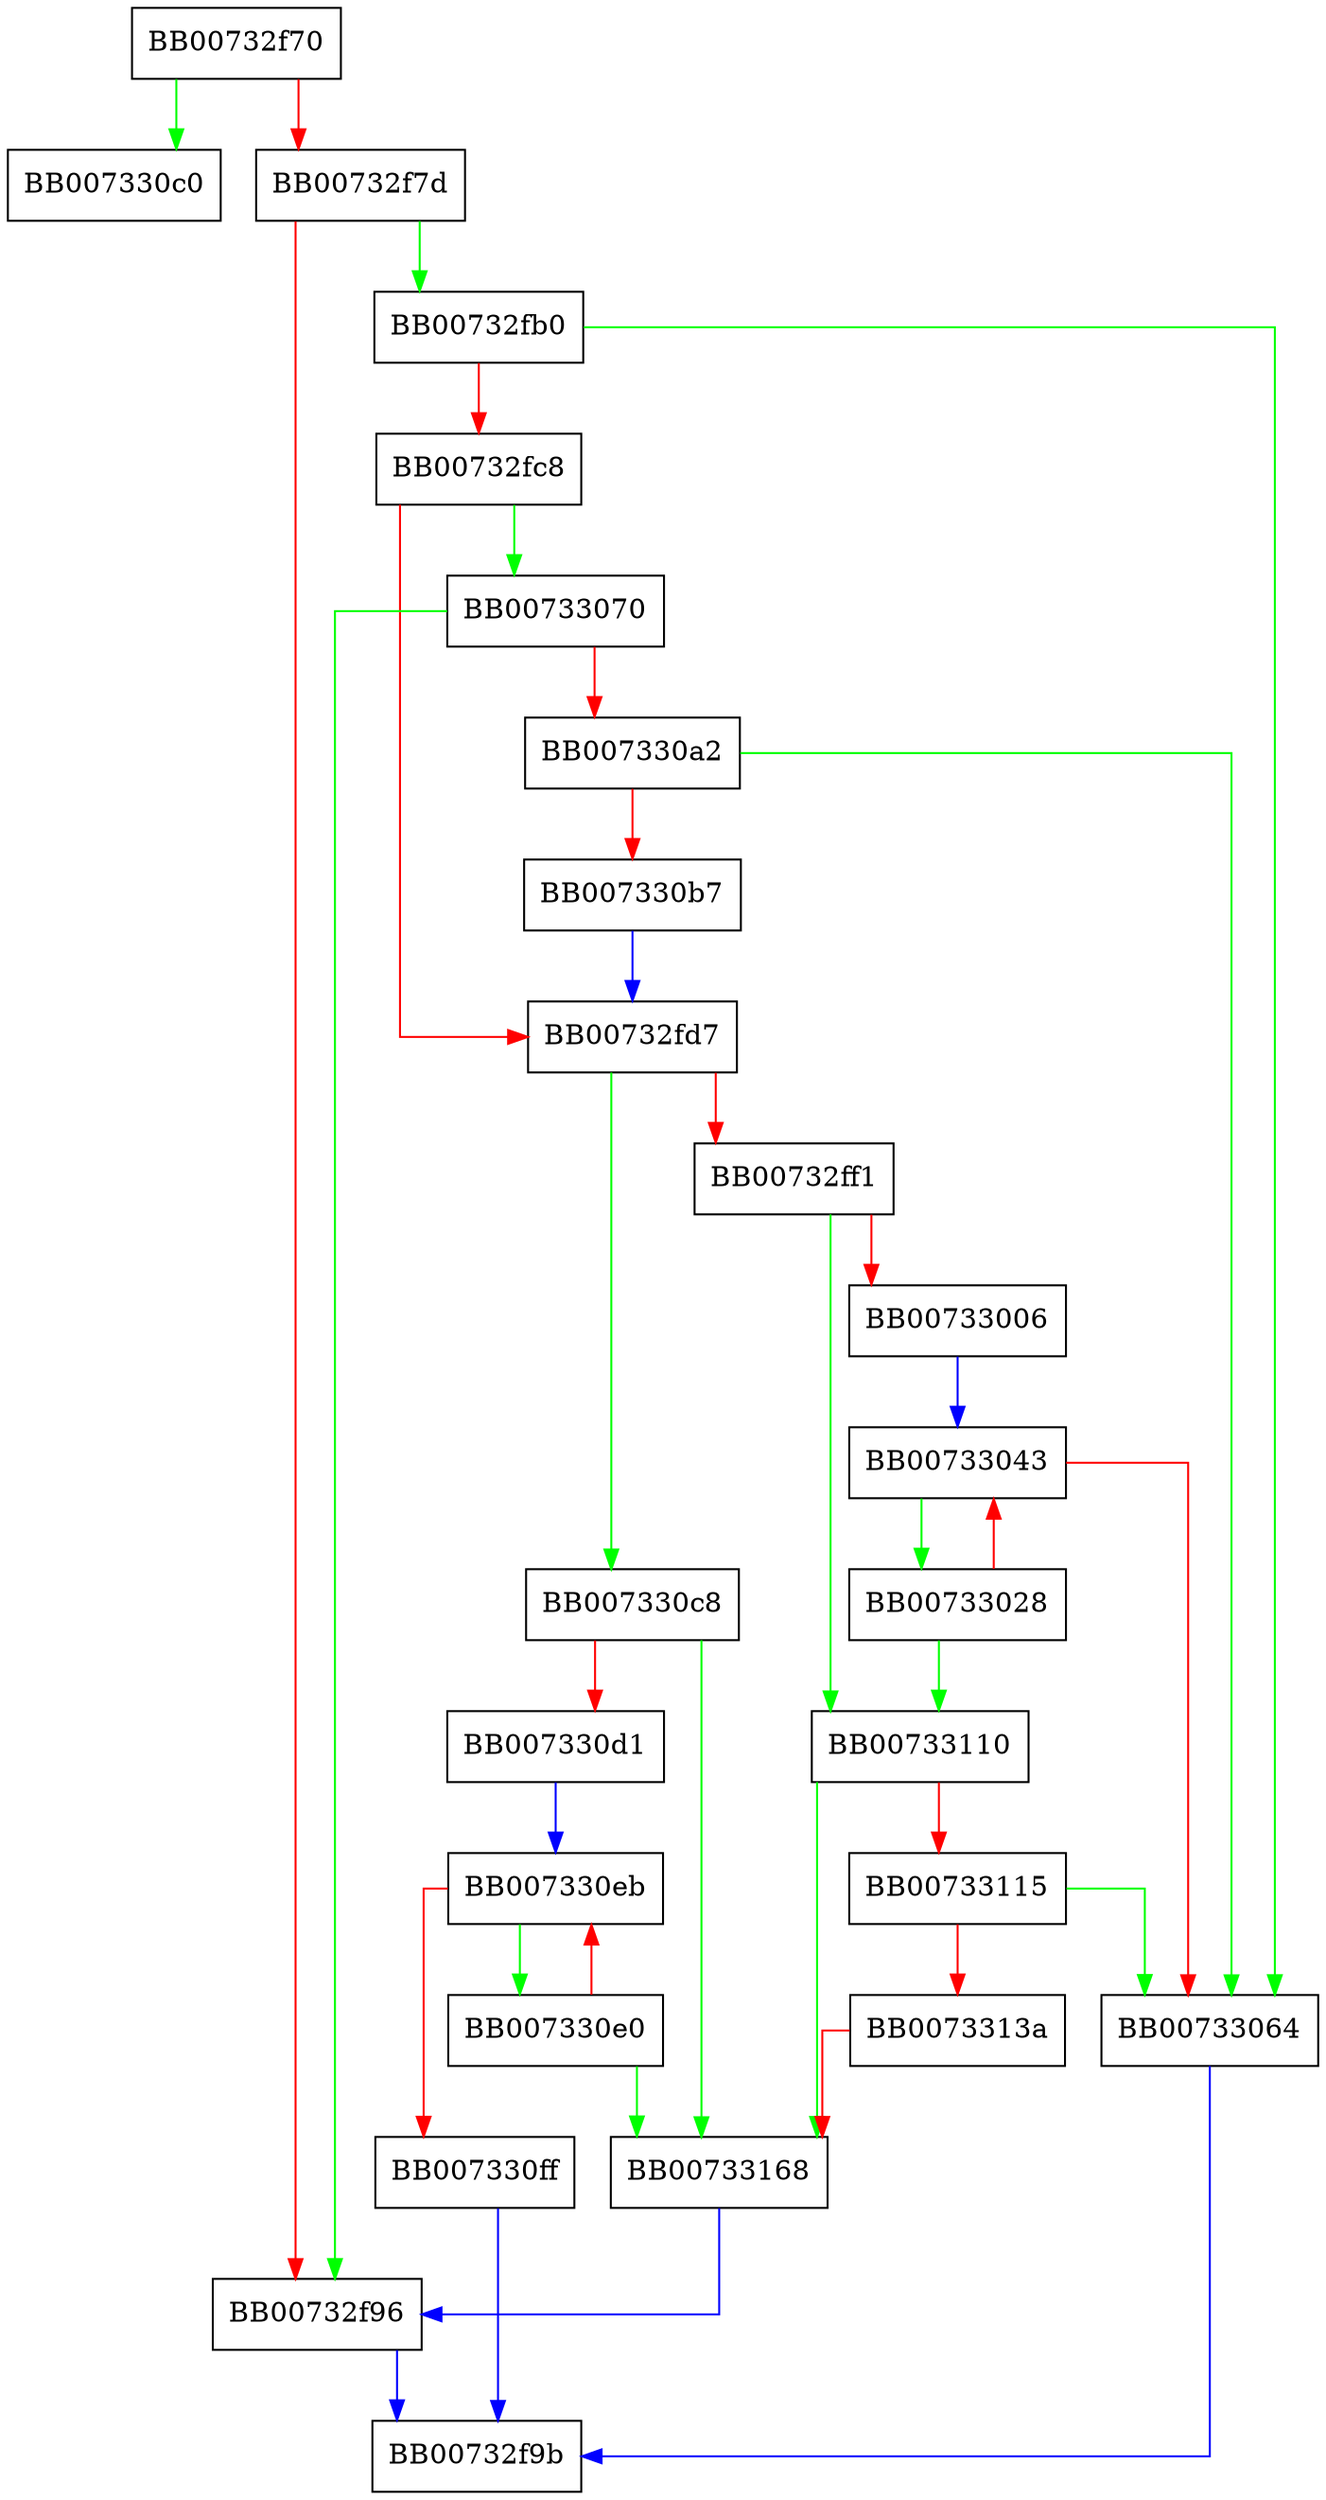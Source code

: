 digraph CMAC_Update {
  node [shape="box"];
  graph [splines=ortho];
  BB00732f70 -> BB007330c0 [color="green"];
  BB00732f70 -> BB00732f7d [color="red"];
  BB00732f7d -> BB00732fb0 [color="green"];
  BB00732f7d -> BB00732f96 [color="red"];
  BB00732f96 -> BB00732f9b [color="blue"];
  BB00732fb0 -> BB00733064 [color="green"];
  BB00732fb0 -> BB00732fc8 [color="red"];
  BB00732fc8 -> BB00733070 [color="green"];
  BB00732fc8 -> BB00732fd7 [color="red"];
  BB00732fd7 -> BB007330c8 [color="green"];
  BB00732fd7 -> BB00732ff1 [color="red"];
  BB00732ff1 -> BB00733110 [color="green"];
  BB00732ff1 -> BB00733006 [color="red"];
  BB00733006 -> BB00733043 [color="blue"];
  BB00733028 -> BB00733110 [color="green"];
  BB00733028 -> BB00733043 [color="red"];
  BB00733043 -> BB00733028 [color="green"];
  BB00733043 -> BB00733064 [color="red"];
  BB00733064 -> BB00732f9b [color="blue"];
  BB00733070 -> BB00732f96 [color="green"];
  BB00733070 -> BB007330a2 [color="red"];
  BB007330a2 -> BB00733064 [color="green"];
  BB007330a2 -> BB007330b7 [color="red"];
  BB007330b7 -> BB00732fd7 [color="blue"];
  BB007330c8 -> BB00733168 [color="green"];
  BB007330c8 -> BB007330d1 [color="red"];
  BB007330d1 -> BB007330eb [color="blue"];
  BB007330e0 -> BB00733168 [color="green"];
  BB007330e0 -> BB007330eb [color="red"];
  BB007330eb -> BB007330e0 [color="green"];
  BB007330eb -> BB007330ff [color="red"];
  BB007330ff -> BB00732f9b [color="blue"];
  BB00733110 -> BB00733168 [color="green"];
  BB00733110 -> BB00733115 [color="red"];
  BB00733115 -> BB00733064 [color="green"];
  BB00733115 -> BB0073313a [color="red"];
  BB0073313a -> BB00733168 [color="red"];
  BB00733168 -> BB00732f96 [color="blue"];
}